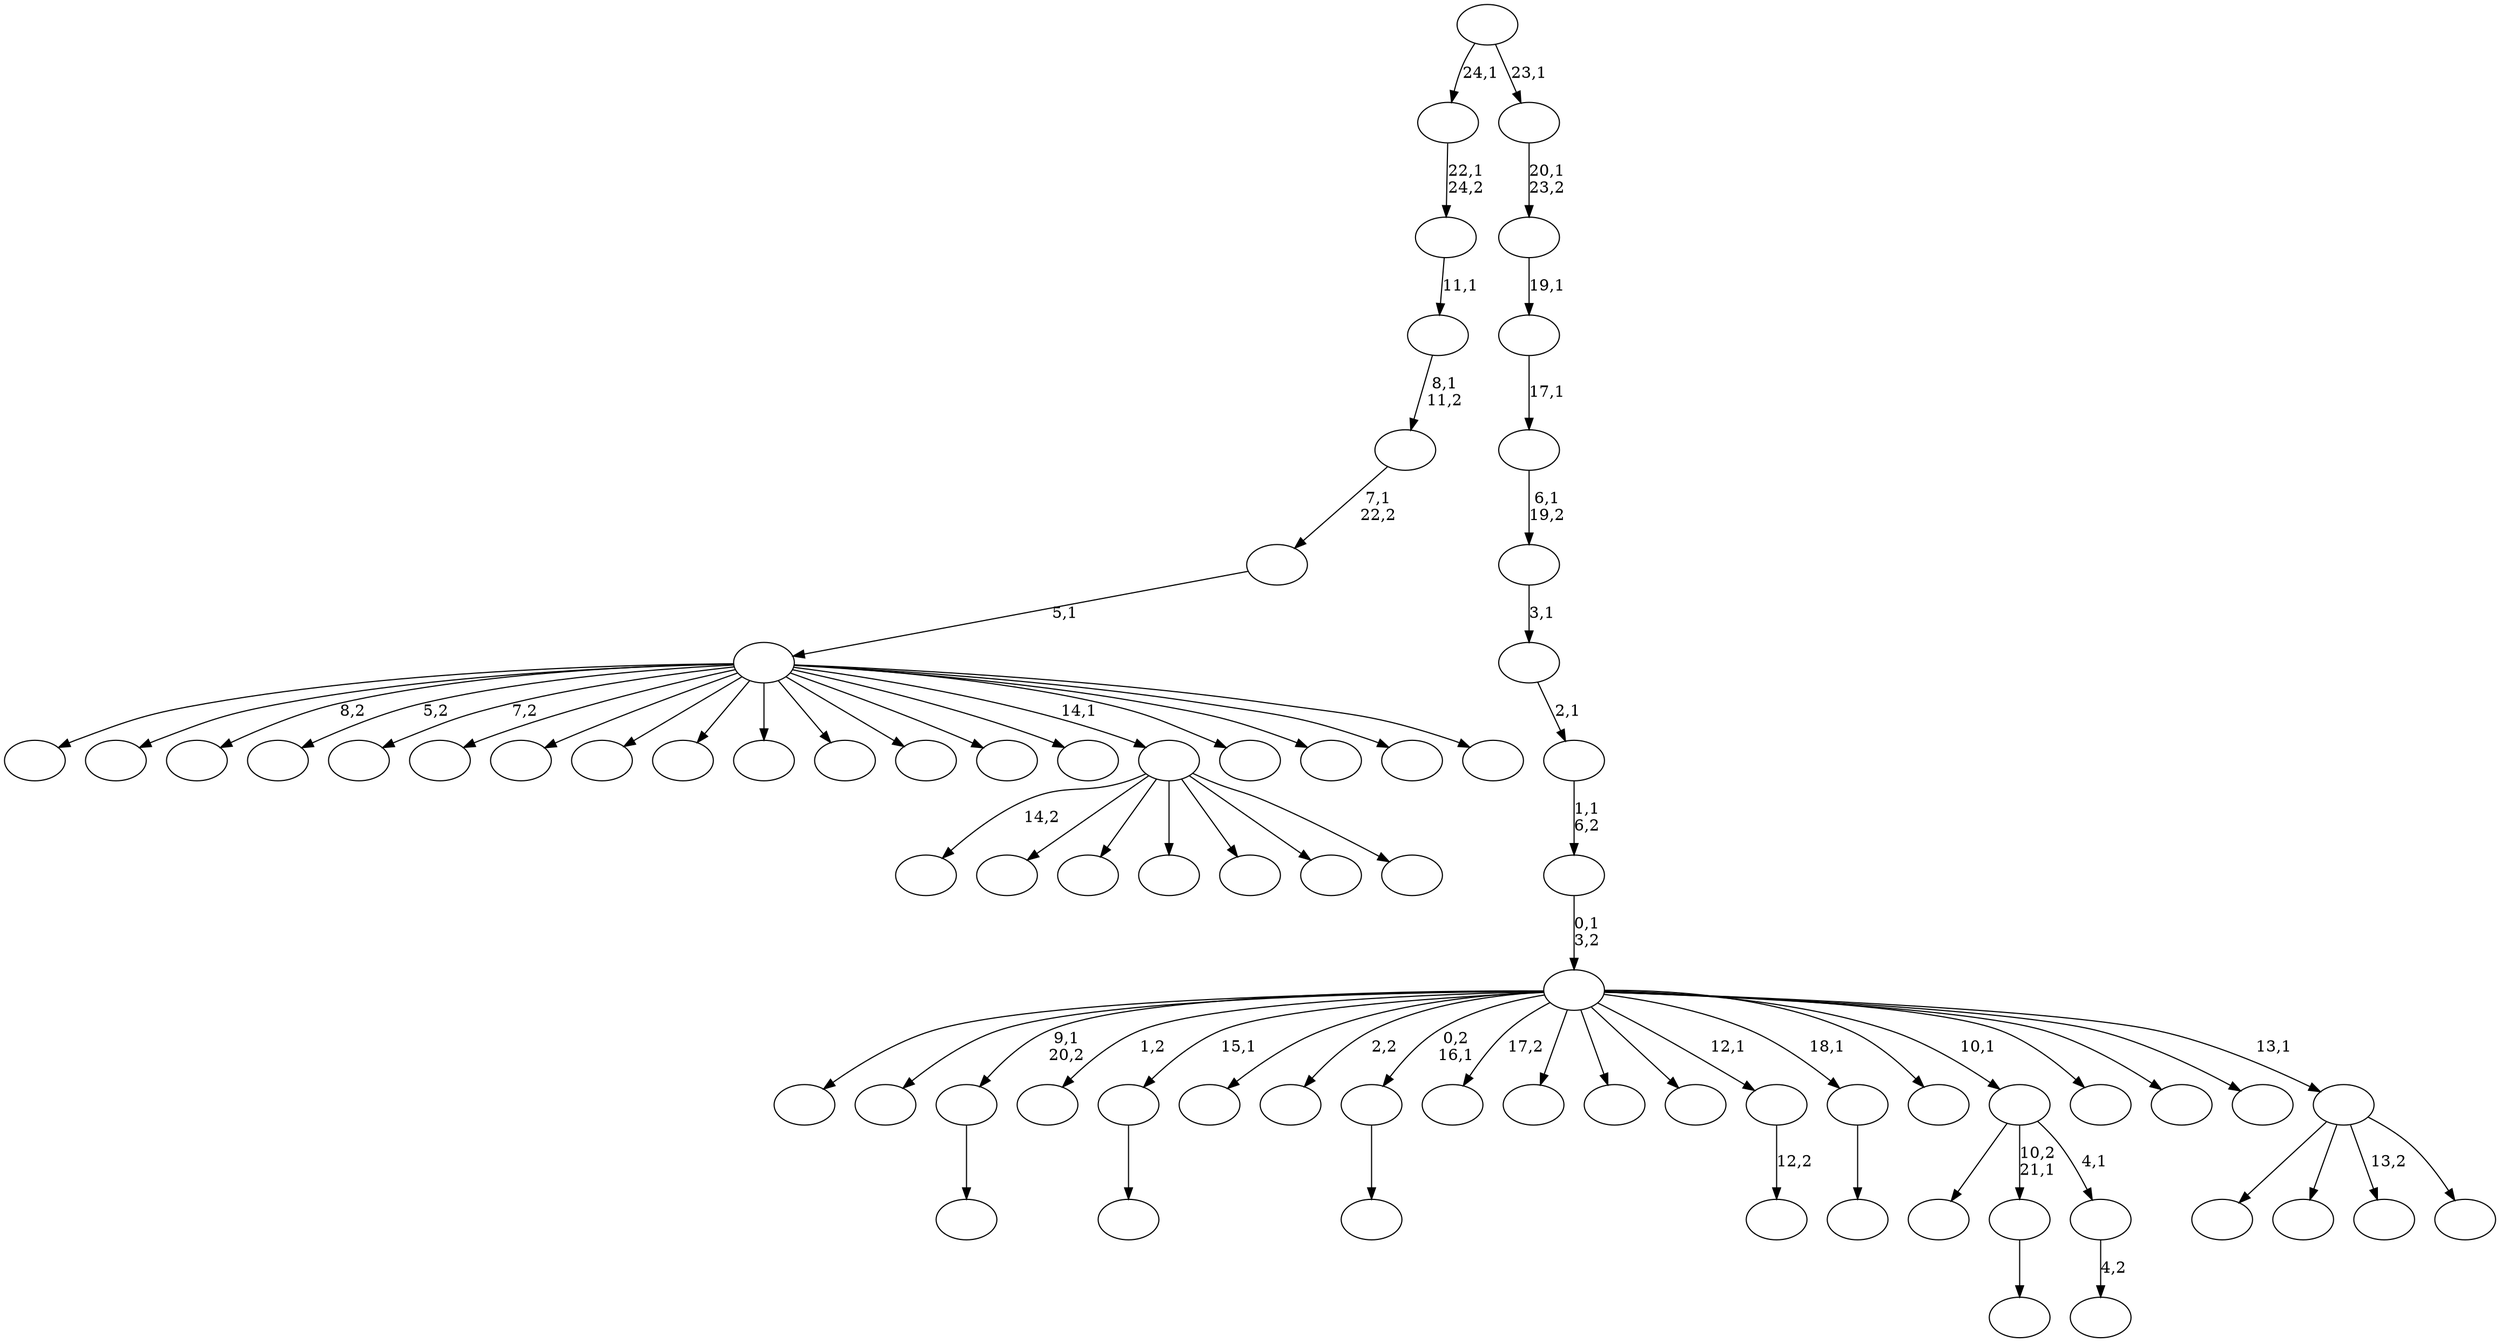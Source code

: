 digraph T {
	75 [label=""]
	74 [label=""]
	73 [label=""]
	72 [label=""]
	71 [label=""]
	70 [label=""]
	69 [label=""]
	68 [label=""]
	67 [label=""]
	66 [label=""]
	65 [label=""]
	64 [label=""]
	63 [label=""]
	62 [label=""]
	61 [label=""]
	60 [label=""]
	59 [label=""]
	58 [label=""]
	57 [label=""]
	56 [label=""]
	55 [label=""]
	54 [label=""]
	53 [label=""]
	52 [label=""]
	51 [label=""]
	50 [label=""]
	49 [label=""]
	48 [label=""]
	47 [label=""]
	46 [label=""]
	45 [label=""]
	44 [label=""]
	43 [label=""]
	42 [label=""]
	41 [label=""]
	40 [label=""]
	39 [label=""]
	38 [label=""]
	37 [label=""]
	36 [label=""]
	35 [label=""]
	34 [label=""]
	33 [label=""]
	32 [label=""]
	31 [label=""]
	30 [label=""]
	29 [label=""]
	28 [label=""]
	27 [label=""]
	26 [label=""]
	25 [label=""]
	24 [label=""]
	23 [label=""]
	22 [label=""]
	21 [label=""]
	20 [label=""]
	19 [label=""]
	18 [label=""]
	17 [label=""]
	16 [label=""]
	15 [label=""]
	14 [label=""]
	13 [label=""]
	12 [label=""]
	11 [label=""]
	10 [label=""]
	9 [label=""]
	8 [label=""]
	7 [label=""]
	6 [label=""]
	5 [label=""]
	4 [label=""]
	3 [label=""]
	2 [label=""]
	1 [label=""]
	0 [label=""]
	65 -> 66 [label=""]
	62 -> 63 [label=""]
	55 -> 56 [label=""]
	46 -> 47 [label=""]
	36 -> 37 [label="12,2"]
	34 -> 35 [label=""]
	30 -> 31 [label="4,2"]
	29 -> 48 [label=""]
	29 -> 46 [label="10,2\n21,1"]
	29 -> 30 [label="4,1"]
	23 -> 61 [label="14,2"]
	23 -> 60 [label=""]
	23 -> 54 [label=""]
	23 -> 53 [label=""]
	23 -> 41 [label=""]
	23 -> 39 [label=""]
	23 -> 24 [label=""]
	17 -> 74 [label=""]
	17 -> 72 [label=""]
	17 -> 71 [label="8,2"]
	17 -> 70 [label="5,2"]
	17 -> 69 [label="7,2"]
	17 -> 67 [label=""]
	17 -> 58 [label=""]
	17 -> 52 [label=""]
	17 -> 51 [label=""]
	17 -> 43 [label=""]
	17 -> 40 [label=""]
	17 -> 38 [label=""]
	17 -> 28 [label=""]
	17 -> 26 [label=""]
	17 -> 23 [label="14,1"]
	17 -> 22 [label=""]
	17 -> 20 [label=""]
	17 -> 19 [label=""]
	17 -> 18 [label=""]
	16 -> 17 [label="5,1"]
	15 -> 16 [label="7,1\n22,2"]
	14 -> 15 [label="8,1\n11,2"]
	13 -> 14 [label="11,1"]
	12 -> 13 [label="22,1\n24,2"]
	10 -> 73 [label=""]
	10 -> 50 [label=""]
	10 -> 33 [label="13,2"]
	10 -> 11 [label=""]
	9 -> 75 [label=""]
	9 -> 68 [label=""]
	9 -> 65 [label="9,1\n20,2"]
	9 -> 64 [label="1,2"]
	9 -> 62 [label="15,1"]
	9 -> 59 [label=""]
	9 -> 57 [label="2,2"]
	9 -> 55 [label="0,2\n16,1"]
	9 -> 49 [label="17,2"]
	9 -> 45 [label=""]
	9 -> 44 [label=""]
	9 -> 42 [label=""]
	9 -> 36 [label="12,1"]
	9 -> 34 [label="18,1"]
	9 -> 32 [label=""]
	9 -> 29 [label="10,1"]
	9 -> 27 [label=""]
	9 -> 25 [label=""]
	9 -> 21 [label=""]
	9 -> 10 [label="13,1"]
	8 -> 9 [label="0,1\n3,2"]
	7 -> 8 [label="1,1\n6,2"]
	6 -> 7 [label="2,1"]
	5 -> 6 [label="3,1"]
	4 -> 5 [label="6,1\n19,2"]
	3 -> 4 [label="17,1"]
	2 -> 3 [label="19,1"]
	1 -> 2 [label="20,1\n23,2"]
	0 -> 12 [label="24,1"]
	0 -> 1 [label="23,1"]
}
